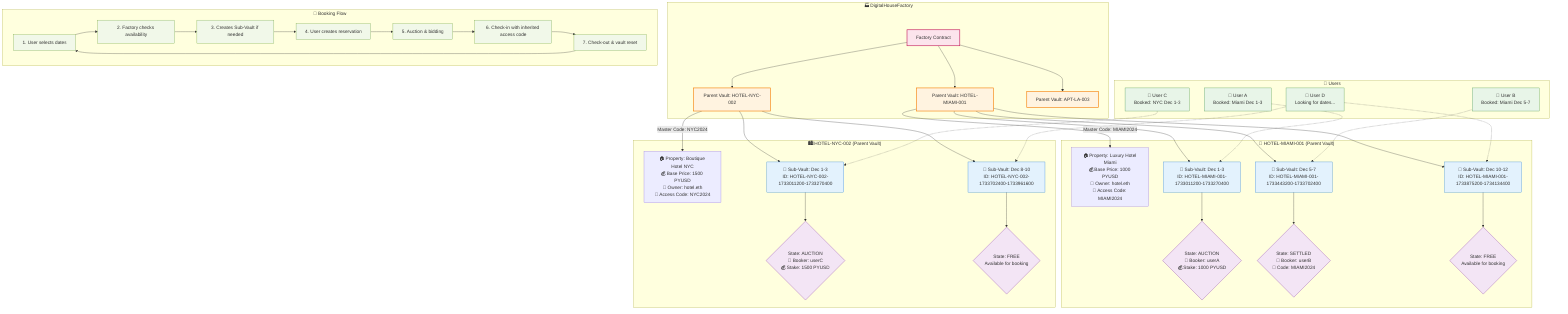 graph TB
    subgraph "🏭 DigitalHouseFactory"
        F[Factory Contract]
        F --> PV1[Parent Vault: HOTEL-MIAMI-001]
        F --> PV2[Parent Vault: HOTEL-NYC-002]
        F --> PV3[Parent Vault: APT-LA-003]
    end
    
    subgraph "🏨 HOTEL-MIAMI-001 (Parent Vault)"
        PV1 --> |"Master Code: MIAMI2024"| PV1_INFO["🏠 Property: Luxury Hotel Miami<br/>💰 Base Price: 1000 PYUSD<br/>👤 Owner: hotel.eth<br/>🔑 Access Code: MIAMI2024"]
        
        PV1 --> SV1["📅 Sub-Vault: Dec 1-3<br/>ID: HOTEL-MIAMI-001-1733011200-1733270400"]
        PV1 --> SV2["📅 Sub-Vault: Dec 5-7<br/>ID: HOTEL-MIAMI-001-1733443200-1733702400"]
        PV1 --> SV3["📅 Sub-Vault: Dec 10-12<br/>ID: HOTEL-MIAMI-001-1733875200-1734134400"]
        
        SV1 --> SV1_STATE{State: AUCTION<br/>👤 Booker: userA<br/>💰 Stake: 1000 PYUSD}
        SV2 --> SV2_STATE{State: SETTLED<br/>👤 Booker: userB<br/>🔑 Code: MIAMI2024}
        SV3 --> SV3_STATE{State: FREE<br/>Available for booking}
    end
    
    subgraph "🏙️ HOTEL-NYC-002 (Parent Vault)"
        PV2 --> |"Master Code: NYC2024"| PV2_INFO["🏠 Property: Boutique Hotel NYC<br/>💰 Base Price: 1500 PYUSD<br/>👤 Owner: hotel.eth<br/>🔑 Access Code: NYC2024"]
        
        PV2 --> SV4["📅 Sub-Vault: Dec 1-3<br/>ID: HOTEL-NYC-002-1733011200-1733270400"]
        PV2 --> SV5["📅 Sub-Vault: Dec 8-10<br/>ID: HOTEL-NYC-002-1733702400-1733961600"]
        
        SV4 --> SV4_STATE{State: AUCTION<br/>👤 Booker: userC<br/>💰 Stake: 1500 PYUSD}
        SV5 --> SV5_STATE{State: FREE<br/>Available for booking}
    end
    
    subgraph "👥 Users"
        U1[👤 User A<br/>Booked: Miami Dec 1-3]
        U2[👤 User B<br/>Booked: Miami Dec 5-7]
        U3[👤 User C<br/>Booked: NYC Dec 1-3]
        U4[👤 User D<br/>Looking for dates...]
    end
    
    subgraph "🔄 Booking Flow"
        FLOW1[1. User selects dates]
        FLOW2[2. Factory checks availability]
        FLOW3[3. Creates Sub-Vault if needed]
        FLOW4[4. User creates reservation]
        FLOW5[5. Auction & bidding]
        FLOW6[6. Check-in with inherited access code]
        FLOW7[7. Check-out & vault reset]
        
        FLOW1 --> FLOW2
        FLOW2 --> FLOW3
        FLOW3 --> FLOW4
        FLOW4 --> FLOW5
        FLOW5 --> FLOW6
        FLOW6 --> FLOW7
        FLOW7 --> FLOW1
    end
    
    %% Connections
    U1 -.-> SV1
    U2 -.-> SV2
    U3 -.-> SV4
    U4 -.-> SV3
    U4 -.-> SV5
    
    %% Styling
    classDef parentVault fill:#fff3e0,stroke:#f57c00,stroke-width:2px;
    classDef subVault fill:#e3f2fd,stroke:#1976d2,stroke-width:1px;
    classDef vaultState fill:#f3e5f5,stroke:#7b1fa2,stroke-width:1px;
    classDef user fill:#e8f5e8,stroke:#388e3c,stroke-width:1px;
    classDef factory fill:#fce4ec,stroke:#c2185b,stroke-width:2px;
    classDef flow fill:#f1f8e9,stroke:#689f38,stroke-width:1px;
    
    class PV1,PV2,PV3 parentVault
    class SV1,SV2,SV3,SV4,SV5 subVault
    class SV1_STATE,SV2_STATE,SV3_STATE,SV4_STATE,SV5_STATE vaultState
    class U1,U2,U3,U4 user
    class F factory
    class FLOW1,FLOW2,FLOW3,FLOW4,FLOW5,FLOW6,FLOW7 flow